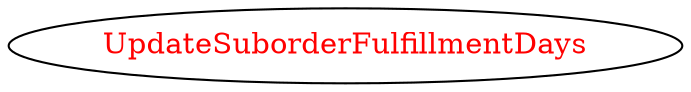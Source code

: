 digraph dependencyGraph {
 concentrate=true;
 ranksep="2.0";
 rankdir="LR"; 
 splines="ortho";
"UpdateSuborderFulfillmentDays" [fontcolor="red"];
}
